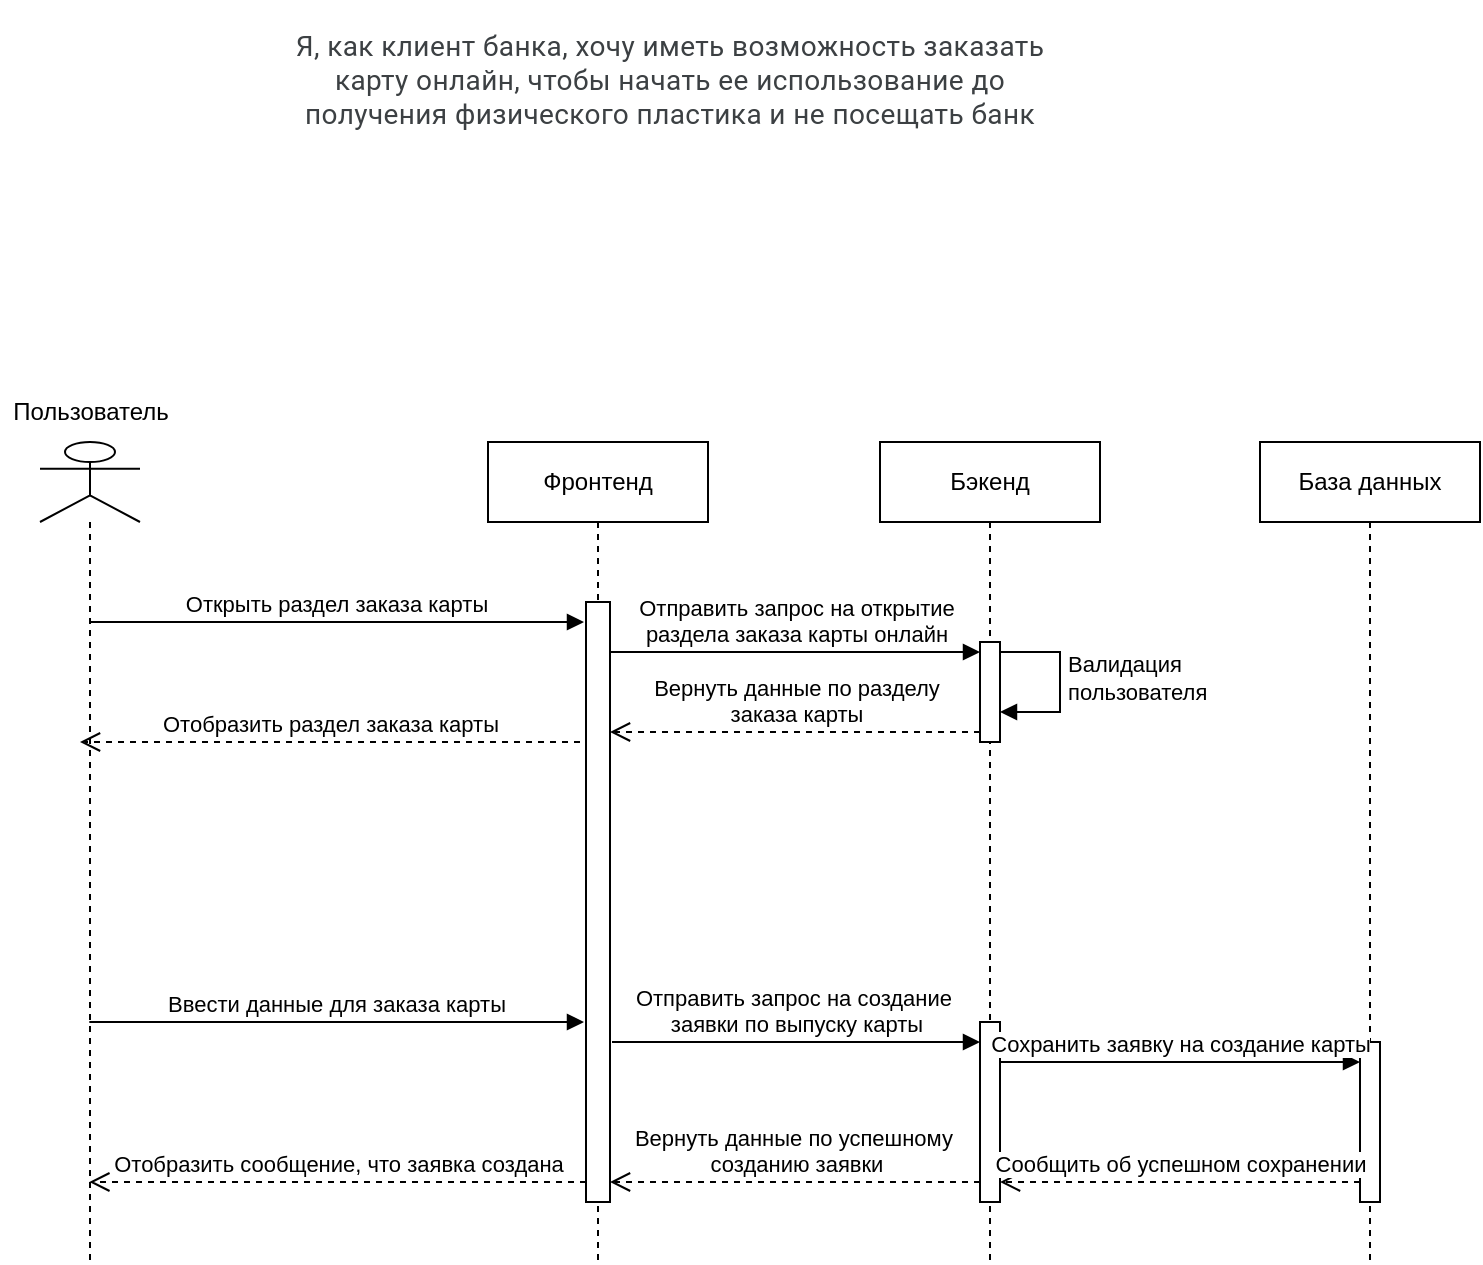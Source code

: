 <mxfile version="24.7.14">
  <diagram name="Страница — 1" id="meTIRAEWX6nGUIMU-KBV">
    <mxGraphModel dx="1465" dy="774" grid="1" gridSize="10" guides="1" tooltips="1" connect="1" arrows="1" fold="1" page="1" pageScale="1" pageWidth="827" pageHeight="1169" background="#ffffff" math="0" shadow="0">
      <root>
        <mxCell id="0" />
        <mxCell id="1" parent="0" />
        <mxCell id="PNWkPKI6YtTAHFS4Av7m-3" value="&lt;div&gt;&lt;br&gt;&lt;/div&gt;" style="shape=umlLifeline;perimeter=lifelinePerimeter;whiteSpace=wrap;html=1;container=1;dropTarget=0;collapsible=0;recursiveResize=0;outlineConnect=0;portConstraint=eastwest;newEdgeStyle={&quot;curved&quot;:0,&quot;rounded&quot;:0};participant=umlActor;" vertex="1" parent="1">
          <mxGeometry x="80" y="424" width="50" height="410" as="geometry" />
        </mxCell>
        <mxCell id="PNWkPKI6YtTAHFS4Av7m-4" value="&#xa;&lt;span style=&quot;color: rgb(60, 64, 67); font-family: Roboto, Arial, sans-serif; font-size: 14px; font-style: normal; font-variant-ligatures: normal; font-variant-caps: normal; font-weight: 400; letter-spacing: 0.2px; orphans: 2; text-align: left; text-indent: 0px; text-transform: none; widows: 2; word-spacing: 0px; -webkit-text-stroke-width: 0px; white-space: normal; text-decoration-thickness: initial; text-decoration-style: initial; text-decoration-color: initial; display: inline !important; float: none;&quot;&gt;Я, как клиент банка, хочу иметь возможность заказать карту онлайн, чтобы начать ее использование до получения физического пластика и не посещать банк&lt;/span&gt;&#xa;&#xa;" style="text;html=1;align=center;verticalAlign=middle;whiteSpace=wrap;rounded=0;" vertex="1" parent="1">
          <mxGeometry x="190" y="220" width="410" height="60" as="geometry" />
        </mxCell>
        <mxCell id="PNWkPKI6YtTAHFS4Av7m-5" value="Фронтенд" style="shape=umlLifeline;perimeter=lifelinePerimeter;whiteSpace=wrap;html=1;container=1;dropTarget=0;collapsible=0;recursiveResize=0;outlineConnect=0;portConstraint=eastwest;newEdgeStyle={&quot;curved&quot;:0,&quot;rounded&quot;:0};" vertex="1" parent="1">
          <mxGeometry x="304" y="424" width="110" height="410" as="geometry" />
        </mxCell>
        <mxCell id="PNWkPKI6YtTAHFS4Av7m-9" value="" style="html=1;points=[[0,0,0,0,5],[0,1,0,0,-5],[1,0,0,0,5],[1,1,0,0,-5]];perimeter=orthogonalPerimeter;outlineConnect=0;targetShapes=umlLifeline;portConstraint=eastwest;newEdgeStyle={&quot;curved&quot;:0,&quot;rounded&quot;:0};" vertex="1" parent="PNWkPKI6YtTAHFS4Av7m-5">
          <mxGeometry x="49" y="80" width="12" height="300" as="geometry" />
        </mxCell>
        <mxCell id="PNWkPKI6YtTAHFS4Av7m-6" value="Бэке&lt;span style=&quot;background-color: initial;&quot;&gt;нд&lt;/span&gt;" style="shape=umlLifeline;perimeter=lifelinePerimeter;whiteSpace=wrap;html=1;container=1;dropTarget=0;collapsible=0;recursiveResize=0;outlineConnect=0;portConstraint=eastwest;newEdgeStyle={&quot;curved&quot;:0,&quot;rounded&quot;:0};" vertex="1" parent="1">
          <mxGeometry x="500" y="424" width="110" height="410" as="geometry" />
        </mxCell>
        <mxCell id="PNWkPKI6YtTAHFS4Av7m-30" value="" style="html=1;points=[[0,0,0,0,5],[0,1,0,0,-5],[1,0,0,0,5],[1,1,0,0,-5]];perimeter=orthogonalPerimeter;outlineConnect=0;targetShapes=umlLifeline;portConstraint=eastwest;newEdgeStyle={&quot;curved&quot;:0,&quot;rounded&quot;:0};" vertex="1" parent="PNWkPKI6YtTAHFS4Av7m-6">
          <mxGeometry x="50" y="100" width="10" height="50" as="geometry" />
        </mxCell>
        <mxCell id="PNWkPKI6YtTAHFS4Av7m-48" value="" style="html=1;points=[[0,0,0,0,5],[0,1,0,0,-5],[1,0,0,0,5],[1,1,0,0,-5]];perimeter=orthogonalPerimeter;outlineConnect=0;targetShapes=umlLifeline;portConstraint=eastwest;newEdgeStyle={&quot;curved&quot;:0,&quot;rounded&quot;:0};" vertex="1" parent="PNWkPKI6YtTAHFS4Av7m-6">
          <mxGeometry x="50" y="290" width="10" height="90" as="geometry" />
        </mxCell>
        <mxCell id="PNWkPKI6YtTAHFS4Av7m-7" value="База данных" style="shape=umlLifeline;perimeter=lifelinePerimeter;whiteSpace=wrap;html=1;container=1;dropTarget=0;collapsible=0;recursiveResize=0;outlineConnect=0;portConstraint=eastwest;newEdgeStyle={&quot;curved&quot;:0,&quot;rounded&quot;:0};" vertex="1" parent="1">
          <mxGeometry x="690" y="424" width="110" height="410" as="geometry" />
        </mxCell>
        <mxCell id="PNWkPKI6YtTAHFS4Av7m-40" value="" style="html=1;points=[[0,0,0,0,5],[0,1,0,0,-5],[1,0,0,0,5],[1,1,0,0,-5]];perimeter=orthogonalPerimeter;outlineConnect=0;targetShapes=umlLifeline;portConstraint=eastwest;newEdgeStyle={&quot;curved&quot;:0,&quot;rounded&quot;:0};" vertex="1" parent="PNWkPKI6YtTAHFS4Av7m-7">
          <mxGeometry x="50" y="300" width="10" height="80" as="geometry" />
        </mxCell>
        <mxCell id="PNWkPKI6YtTAHFS4Av7m-8" value="Пользователь" style="text;html=1;align=center;verticalAlign=middle;resizable=0;points=[];autosize=1;strokeColor=none;fillColor=none;" vertex="1" parent="1">
          <mxGeometry x="60" y="394" width="90" height="30" as="geometry" />
        </mxCell>
        <mxCell id="PNWkPKI6YtTAHFS4Av7m-18" value="Отобразить раздел заказа карты" style="html=1;verticalAlign=bottom;endArrow=open;dashed=1;endSize=8;curved=0;rounded=0;" edge="1" parent="1">
          <mxGeometry relative="1" as="geometry">
            <mxPoint x="100" y="574" as="targetPoint" />
            <mxPoint x="350" y="574" as="sourcePoint" />
          </mxGeometry>
        </mxCell>
        <mxCell id="PNWkPKI6YtTAHFS4Av7m-32" value="Валидация&amp;nbsp;&lt;div&gt;пользователя&lt;/div&gt;" style="html=1;align=left;spacingLeft=2;endArrow=block;rounded=0;edgeStyle=orthogonalEdgeStyle;curved=0;rounded=0;exitX=1;exitY=0;exitDx=0;exitDy=5;exitPerimeter=0;" edge="1" parent="1" target="PNWkPKI6YtTAHFS4Av7m-30">
          <mxGeometry relative="1" as="geometry">
            <mxPoint x="560" y="524" as="sourcePoint" />
            <Array as="points">
              <mxPoint x="560" y="529" />
              <mxPoint x="590" y="529" />
              <mxPoint x="590" y="559" />
            </Array>
            <mxPoint x="560" y="559" as="targetPoint" />
          </mxGeometry>
        </mxCell>
        <mxCell id="PNWkPKI6YtTAHFS4Av7m-33" value="Вернуть данные по разделу&lt;div&gt;&amp;nbsp;заказа карты&amp;nbsp;&lt;/div&gt;" style="html=1;verticalAlign=bottom;endArrow=open;dashed=1;endSize=8;curved=0;rounded=0;exitX=0;exitY=1;exitDx=0;exitDy=-5;exitPerimeter=0;" edge="1" parent="1" source="PNWkPKI6YtTAHFS4Av7m-30" target="PNWkPKI6YtTAHFS4Av7m-9">
          <mxGeometry relative="1" as="geometry">
            <mxPoint x="366" y="564" as="targetPoint" />
            <mxPoint x="550" y="564" as="sourcePoint" />
          </mxGeometry>
        </mxCell>
        <mxCell id="PNWkPKI6YtTAHFS4Av7m-35" value="Открыть раздел заказа карты" style="html=1;verticalAlign=bottom;endArrow=block;curved=0;rounded=0;" edge="1" parent="1">
          <mxGeometry width="80" relative="1" as="geometry">
            <mxPoint x="104.667" y="514" as="sourcePoint" />
            <mxPoint x="352" y="514" as="targetPoint" />
          </mxGeometry>
        </mxCell>
        <mxCell id="PNWkPKI6YtTAHFS4Av7m-36" value="Отправить запрос на открытие&lt;div&gt;раздела заказа карты онлайн&lt;/div&gt;" style="html=1;verticalAlign=bottom;endArrow=block;curved=0;rounded=0;entryX=0;entryY=0;entryDx=0;entryDy=5;entryPerimeter=0;" edge="1" parent="1" source="PNWkPKI6YtTAHFS4Av7m-9" target="PNWkPKI6YtTAHFS4Av7m-30">
          <mxGeometry width="80" relative="1" as="geometry">
            <mxPoint x="369.997" y="524" as="sourcePoint" />
            <mxPoint x="617.33" y="524" as="targetPoint" />
          </mxGeometry>
        </mxCell>
        <mxCell id="PNWkPKI6YtTAHFS4Av7m-37" value="Ввести данные для заказа карты" style="html=1;verticalAlign=bottom;endArrow=block;curved=0;rounded=0;" edge="1" parent="1">
          <mxGeometry width="80" relative="1" as="geometry">
            <mxPoint x="104.667" y="714" as="sourcePoint" />
            <mxPoint x="352" y="714" as="targetPoint" />
          </mxGeometry>
        </mxCell>
        <mxCell id="PNWkPKI6YtTAHFS4Av7m-38" value="Отправить запрос на создание&amp;nbsp;&lt;div&gt;заявки по выпуску карты&lt;/div&gt;" style="html=1;verticalAlign=bottom;endArrow=block;curved=0;rounded=0;" edge="1" parent="1" target="PNWkPKI6YtTAHFS4Av7m-48">
          <mxGeometry width="80" relative="1" as="geometry">
            <mxPoint x="366" y="724" as="sourcePoint" />
            <mxPoint x="545" y="724" as="targetPoint" />
          </mxGeometry>
        </mxCell>
        <mxCell id="PNWkPKI6YtTAHFS4Av7m-46" value="Сохранить заявку на создание карты" style="html=1;verticalAlign=bottom;endArrow=block;curved=0;rounded=0;" edge="1" parent="1">
          <mxGeometry width="80" relative="1" as="geometry">
            <mxPoint x="560" y="734" as="sourcePoint" />
            <mxPoint x="740" y="734" as="targetPoint" />
          </mxGeometry>
        </mxCell>
        <mxCell id="PNWkPKI6YtTAHFS4Av7m-47" value="Сообщить об успешном сохранении" style="html=1;verticalAlign=bottom;endArrow=open;dashed=1;endSize=8;curved=0;rounded=0;" edge="1" parent="1" target="PNWkPKI6YtTAHFS4Av7m-48">
          <mxGeometry relative="1" as="geometry">
            <mxPoint x="740" y="794" as="sourcePoint" />
            <mxPoint x="560" y="794" as="targetPoint" />
            <mxPoint as="offset" />
          </mxGeometry>
        </mxCell>
        <mxCell id="PNWkPKI6YtTAHFS4Av7m-49" value="Вернуть данные по успешному&amp;nbsp;&lt;div&gt;созданию заявки&lt;/div&gt;" style="html=1;verticalAlign=bottom;endArrow=open;dashed=1;endSize=8;curved=0;rounded=0;" edge="1" parent="1">
          <mxGeometry relative="1" as="geometry">
            <mxPoint x="550" y="794" as="sourcePoint" />
            <mxPoint x="365.0" y="794" as="targetPoint" />
          </mxGeometry>
        </mxCell>
        <mxCell id="PNWkPKI6YtTAHFS4Av7m-50" value="Отобразить сообщение, что заявка создана" style="html=1;verticalAlign=bottom;endArrow=open;dashed=1;endSize=8;curved=0;rounded=0;" edge="1" parent="1">
          <mxGeometry relative="1" as="geometry">
            <mxPoint x="353" y="794" as="sourcePoint" />
            <mxPoint x="104.667" y="794" as="targetPoint" />
          </mxGeometry>
        </mxCell>
      </root>
    </mxGraphModel>
  </diagram>
</mxfile>
